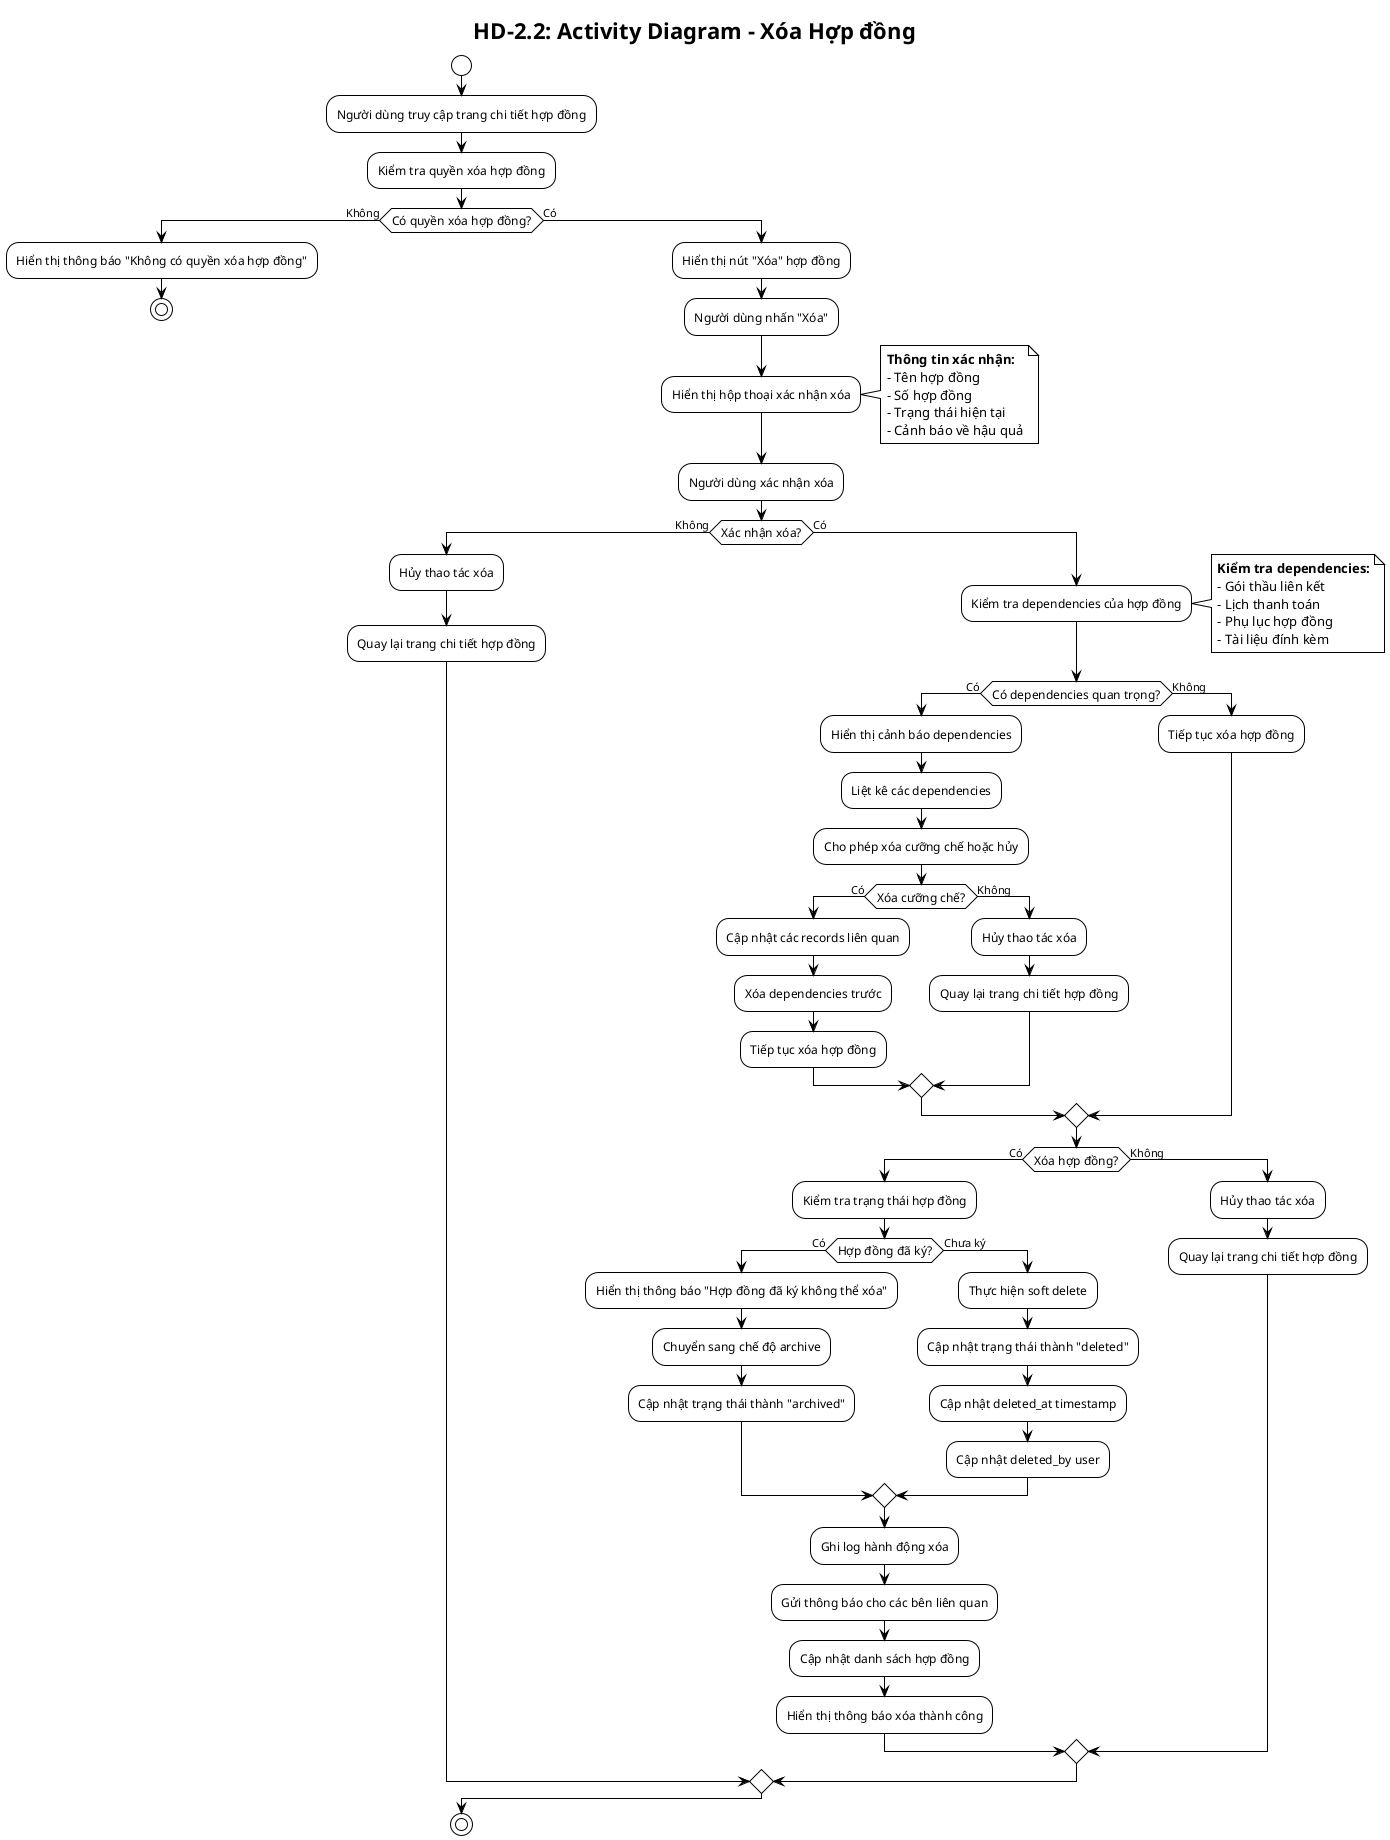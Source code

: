@startuml HD-2.2 Activity Diagram
!theme plain
skinparam activityFontSize 12

title HD-2.2: Activity Diagram - Xóa Hợp đồng

start

:Người dùng truy cập trang chi tiết hợp đồng;

:Kiểm tra quyền xóa hợp đồng;

if (Có quyền xóa hợp đồng?) then (Không)
    :Hiển thị thông báo "Không có quyền xóa hợp đồng";
    stop
else (Có)
    :Hiển thị nút "Xóa" hợp đồng;
    
    :Người dùng nhấn "Xóa";
    :Hiển thị hộp thoại xác nhận xóa;
    note right
    **Thông tin xác nhận:**
    - Tên hợp đồng
    - Số hợp đồng
    - Trạng thái hiện tại
    - Cảnh báo về hậu quả
    end note
    
    :Người dùng xác nhận xóa;
    
    if (Xác nhận xóa?) then (Không)
        :Hủy thao tác xóa;
        :Quay lại trang chi tiết hợp đồng;
    else (Có)
        :Kiểm tra dependencies của hợp đồng;
        note right
        **Kiểm tra dependencies:**
        - Gói thầu liên kết
        - Lịch thanh toán
        - Phụ lục hợp đồng
        - Tài liệu đính kèm
        end note
        
        if (Có dependencies quan trọng?) then (Có)
            :Hiển thị cảnh báo dependencies;
            :Liệt kê các dependencies;
            :Cho phép xóa cưỡng chế hoặc hủy;
            
            if (Xóa cưỡng chế?) then (Có)
                :Cập nhật các records liên quan;
                :Xóa dependencies trước;
                :Tiếp tục xóa hợp đồng;
            else (Không)
                :Hủy thao tác xóa;
                :Quay lại trang chi tiết hợp đồng;
            endif
        else (Không)
            :Tiếp tục xóa hợp đồng;
        endif
        
        if (Xóa hợp đồng?) then (Có)
            :Kiểm tra trạng thái hợp đồng;
            
            if (Hợp đồng đã ký?) then (Có)
                :Hiển thị thông báo "Hợp đồng đã ký không thể xóa";
                :Chuyển sang chế độ archive;
                :Cập nhật trạng thái thành "archived";
            else (Chưa ký)
                :Thực hiện soft delete;
                :Cập nhật trạng thái thành "deleted";
                :Cập nhật deleted_at timestamp;
                :Cập nhật deleted_by user;
            endif
            
            :Ghi log hành động xóa;
            :Gửi thông báo cho các bên liên quan;
            :Cập nhật danh sách hợp đồng;
            :Hiển thị thông báo xóa thành công;
        else (Không)
            :Hủy thao tác xóa;
            :Quay lại trang chi tiết hợp đồng;
        endif
    endif
endif

stop

@enduml
